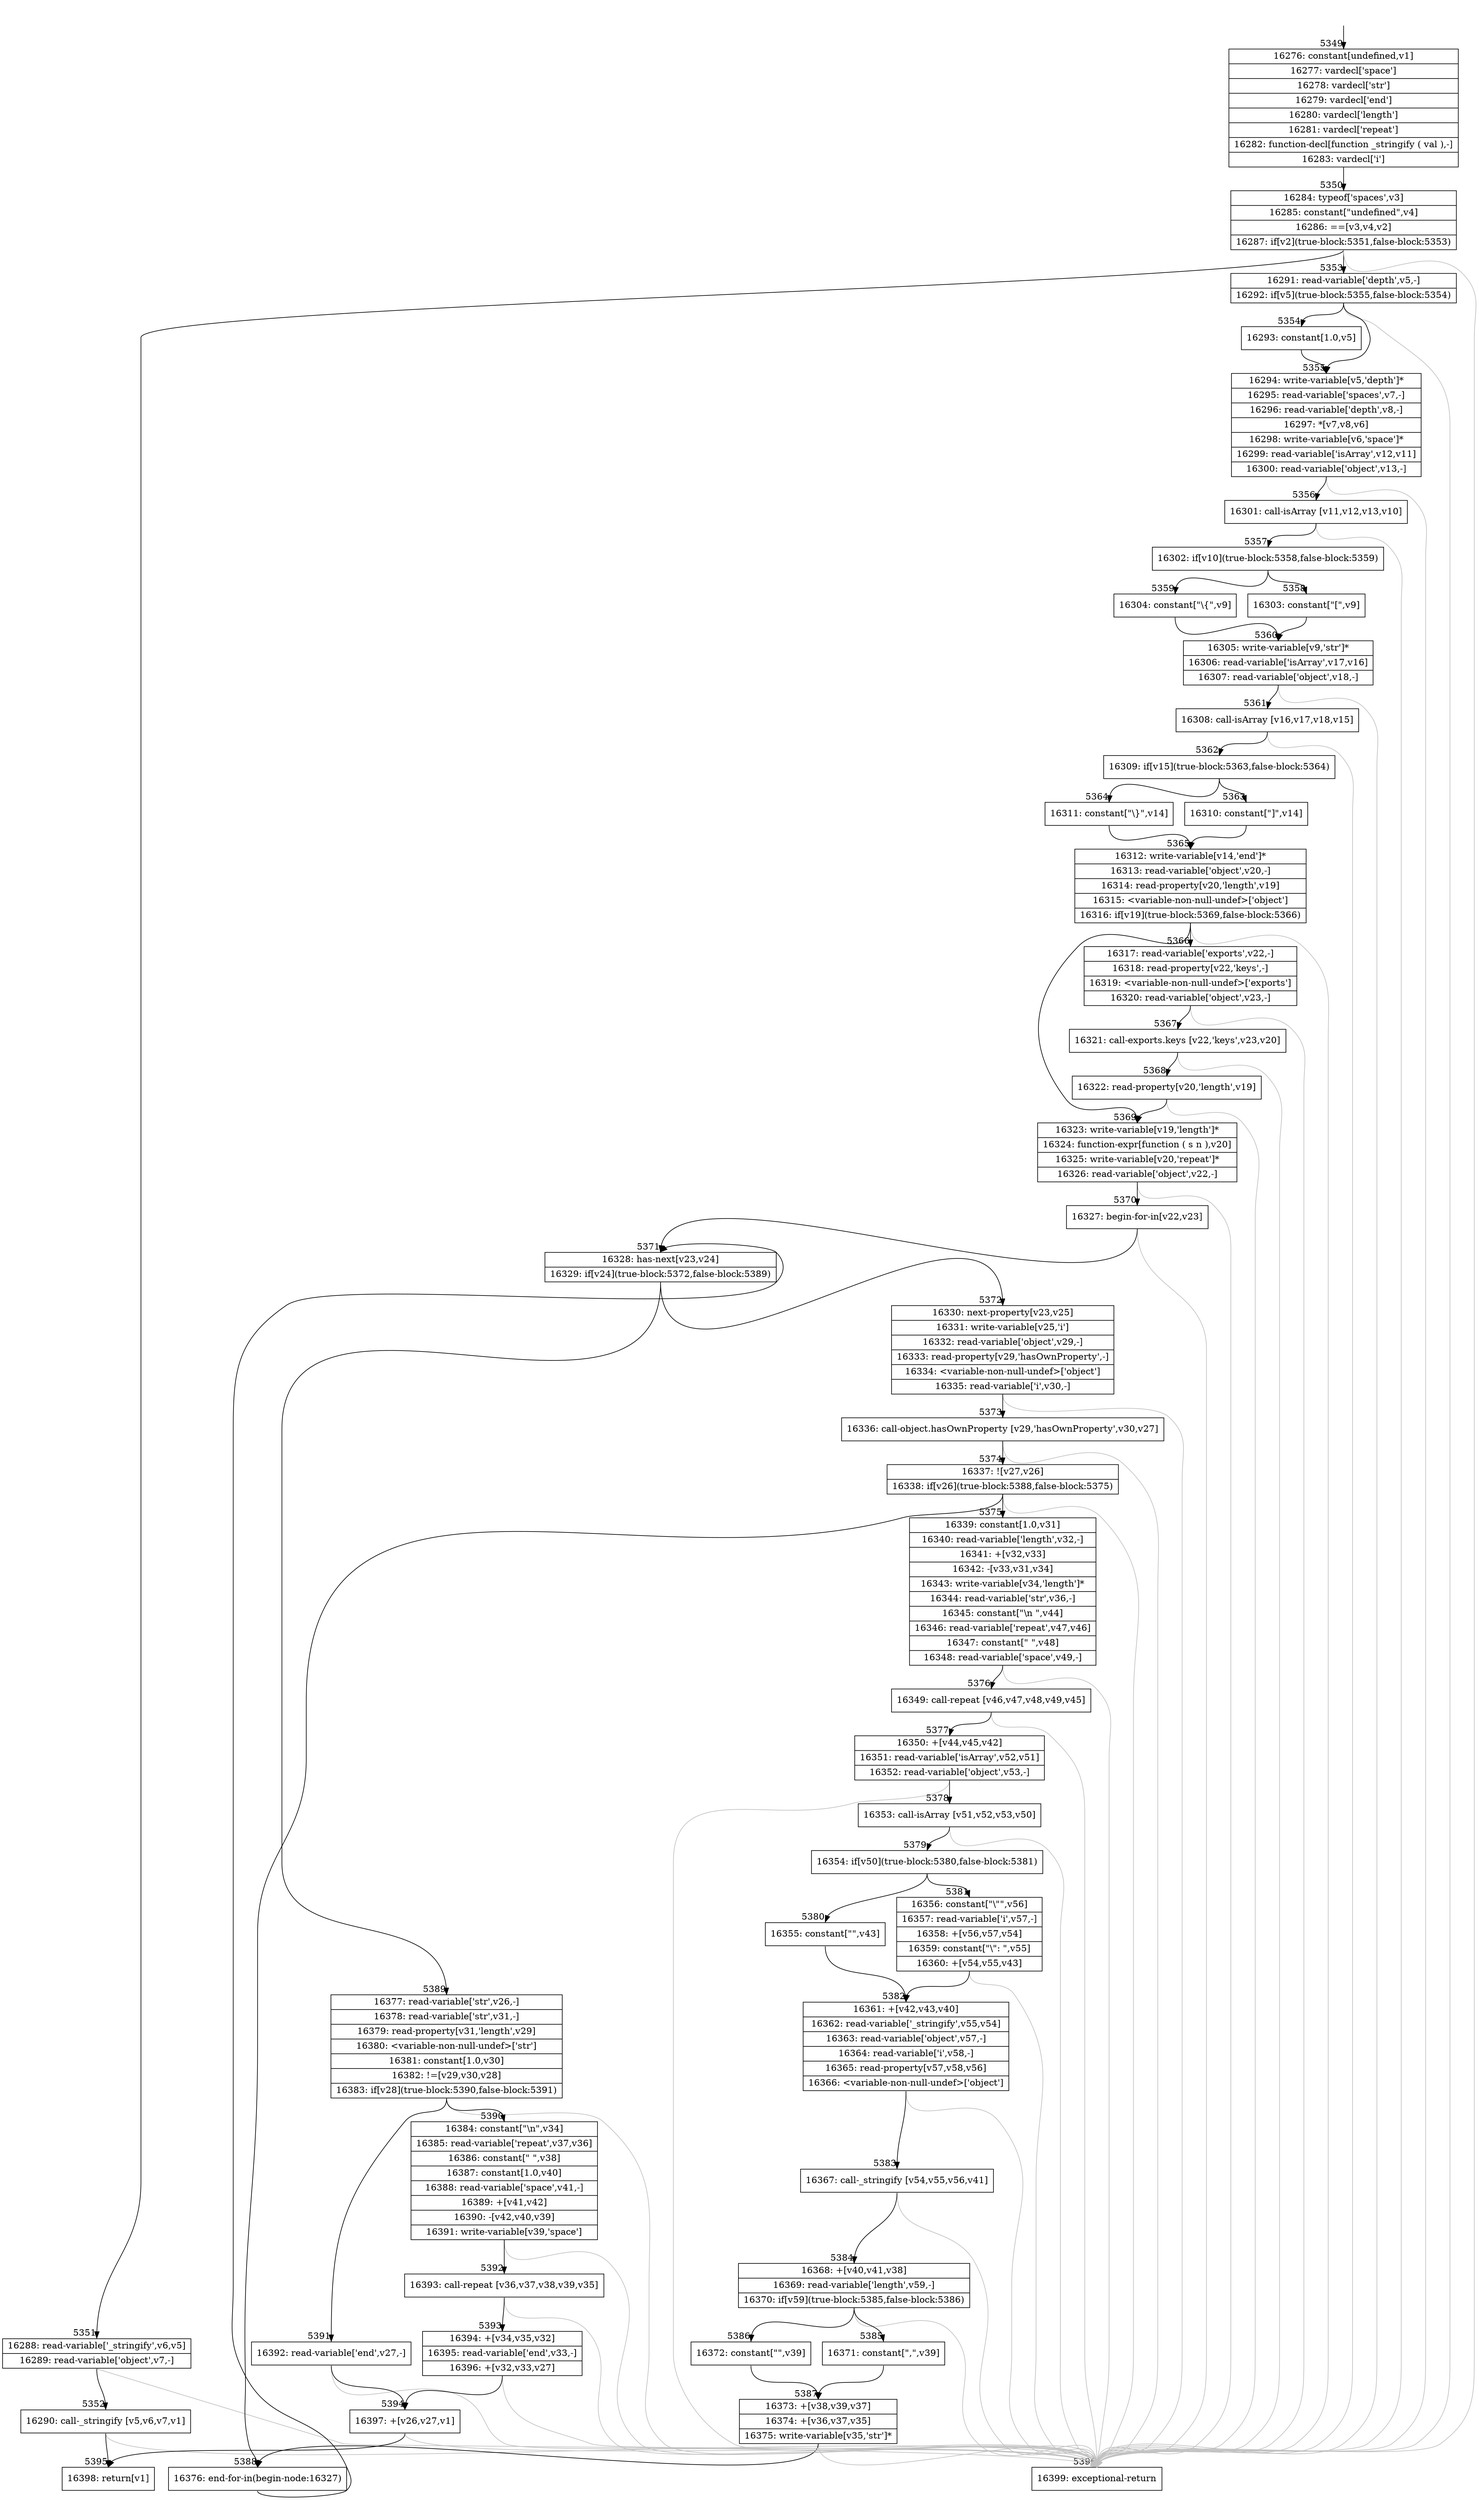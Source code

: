 digraph {
rankdir="TD"
BB_entry462[shape=none,label=""];
BB_entry462 -> BB5349 [tailport=s, headport=n, headlabel="    5349"]
BB5349 [shape=record label="{16276: constant[undefined,v1]|16277: vardecl['space']|16278: vardecl['str']|16279: vardecl['end']|16280: vardecl['length']|16281: vardecl['repeat']|16282: function-decl[function _stringify ( val ),-]|16283: vardecl['i']}" ] 
BB5349 -> BB5350 [tailport=s, headport=n, headlabel="      5350"]
BB5350 [shape=record label="{16284: typeof['spaces',v3]|16285: constant[\"undefined\",v4]|16286: ==[v3,v4,v2]|16287: if[v2](true-block:5351,false-block:5353)}" ] 
BB5350 -> BB5351 [tailport=s, headport=n, headlabel="      5351"]
BB5350 -> BB5353 [tailport=s, headport=n, headlabel="      5353"]
BB5350 -> BB5396 [tailport=s, headport=n, color=gray, headlabel="      5396"]
BB5351 [shape=record label="{16288: read-variable['_stringify',v6,v5]|16289: read-variable['object',v7,-]}" ] 
BB5351 -> BB5352 [tailport=s, headport=n, headlabel="      5352"]
BB5351 -> BB5396 [tailport=s, headport=n, color=gray]
BB5352 [shape=record label="{16290: call-_stringify [v5,v6,v7,v1]}" ] 
BB5352 -> BB5395 [tailport=s, headport=n, headlabel="      5395"]
BB5352 -> BB5396 [tailport=s, headport=n, color=gray]
BB5353 [shape=record label="{16291: read-variable['depth',v5,-]|16292: if[v5](true-block:5355,false-block:5354)}" ] 
BB5353 -> BB5355 [tailport=s, headport=n, headlabel="      5355"]
BB5353 -> BB5354 [tailport=s, headport=n, headlabel="      5354"]
BB5353 -> BB5396 [tailport=s, headport=n, color=gray]
BB5354 [shape=record label="{16293: constant[1.0,v5]}" ] 
BB5354 -> BB5355 [tailport=s, headport=n]
BB5355 [shape=record label="{16294: write-variable[v5,'depth']*|16295: read-variable['spaces',v7,-]|16296: read-variable['depth',v8,-]|16297: *[v7,v8,v6]|16298: write-variable[v6,'space']*|16299: read-variable['isArray',v12,v11]|16300: read-variable['object',v13,-]}" ] 
BB5355 -> BB5356 [tailport=s, headport=n, headlabel="      5356"]
BB5355 -> BB5396 [tailport=s, headport=n, color=gray]
BB5356 [shape=record label="{16301: call-isArray [v11,v12,v13,v10]}" ] 
BB5356 -> BB5357 [tailport=s, headport=n, headlabel="      5357"]
BB5356 -> BB5396 [tailport=s, headport=n, color=gray]
BB5357 [shape=record label="{16302: if[v10](true-block:5358,false-block:5359)}" ] 
BB5357 -> BB5358 [tailport=s, headport=n, headlabel="      5358"]
BB5357 -> BB5359 [tailport=s, headport=n, headlabel="      5359"]
BB5358 [shape=record label="{16303: constant[\"[\",v9]}" ] 
BB5358 -> BB5360 [tailport=s, headport=n, headlabel="      5360"]
BB5359 [shape=record label="{16304: constant[\"\\\{\",v9]}" ] 
BB5359 -> BB5360 [tailport=s, headport=n]
BB5360 [shape=record label="{16305: write-variable[v9,'str']*|16306: read-variable['isArray',v17,v16]|16307: read-variable['object',v18,-]}" ] 
BB5360 -> BB5361 [tailport=s, headport=n, headlabel="      5361"]
BB5360 -> BB5396 [tailport=s, headport=n, color=gray]
BB5361 [shape=record label="{16308: call-isArray [v16,v17,v18,v15]}" ] 
BB5361 -> BB5362 [tailport=s, headport=n, headlabel="      5362"]
BB5361 -> BB5396 [tailport=s, headport=n, color=gray]
BB5362 [shape=record label="{16309: if[v15](true-block:5363,false-block:5364)}" ] 
BB5362 -> BB5363 [tailport=s, headport=n, headlabel="      5363"]
BB5362 -> BB5364 [tailport=s, headport=n, headlabel="      5364"]
BB5363 [shape=record label="{16310: constant[\"]\",v14]}" ] 
BB5363 -> BB5365 [tailport=s, headport=n, headlabel="      5365"]
BB5364 [shape=record label="{16311: constant[\"\\\}\",v14]}" ] 
BB5364 -> BB5365 [tailport=s, headport=n]
BB5365 [shape=record label="{16312: write-variable[v14,'end']*|16313: read-variable['object',v20,-]|16314: read-property[v20,'length',v19]|16315: \<variable-non-null-undef\>['object']|16316: if[v19](true-block:5369,false-block:5366)}" ] 
BB5365 -> BB5369 [tailport=s, headport=n, headlabel="      5369"]
BB5365 -> BB5366 [tailport=s, headport=n, headlabel="      5366"]
BB5365 -> BB5396 [tailport=s, headport=n, color=gray]
BB5366 [shape=record label="{16317: read-variable['exports',v22,-]|16318: read-property[v22,'keys',-]|16319: \<variable-non-null-undef\>['exports']|16320: read-variable['object',v23,-]}" ] 
BB5366 -> BB5367 [tailport=s, headport=n, headlabel="      5367"]
BB5366 -> BB5396 [tailport=s, headport=n, color=gray]
BB5367 [shape=record label="{16321: call-exports.keys [v22,'keys',v23,v20]}" ] 
BB5367 -> BB5368 [tailport=s, headport=n, headlabel="      5368"]
BB5367 -> BB5396 [tailport=s, headport=n, color=gray]
BB5368 [shape=record label="{16322: read-property[v20,'length',v19]}" ] 
BB5368 -> BB5369 [tailport=s, headport=n]
BB5368 -> BB5396 [tailport=s, headport=n, color=gray]
BB5369 [shape=record label="{16323: write-variable[v19,'length']*|16324: function-expr[function ( s n ),v20]|16325: write-variable[v20,'repeat']*|16326: read-variable['object',v22,-]}" ] 
BB5369 -> BB5370 [tailport=s, headport=n, headlabel="      5370"]
BB5369 -> BB5396 [tailport=s, headport=n, color=gray]
BB5370 [shape=record label="{16327: begin-for-in[v22,v23]}" ] 
BB5370 -> BB5371 [tailport=s, headport=n, headlabel="      5371"]
BB5370 -> BB5396 [tailport=s, headport=n, color=gray]
BB5371 [shape=record label="{16328: has-next[v23,v24]|16329: if[v24](true-block:5372,false-block:5389)}" ] 
BB5371 -> BB5372 [tailport=s, headport=n, headlabel="      5372"]
BB5371 -> BB5389 [tailport=s, headport=n, headlabel="      5389"]
BB5372 [shape=record label="{16330: next-property[v23,v25]|16331: write-variable[v25,'i']|16332: read-variable['object',v29,-]|16333: read-property[v29,'hasOwnProperty',-]|16334: \<variable-non-null-undef\>['object']|16335: read-variable['i',v30,-]}" ] 
BB5372 -> BB5373 [tailport=s, headport=n, headlabel="      5373"]
BB5372 -> BB5396 [tailport=s, headport=n, color=gray]
BB5373 [shape=record label="{16336: call-object.hasOwnProperty [v29,'hasOwnProperty',v30,v27]}" ] 
BB5373 -> BB5374 [tailport=s, headport=n, headlabel="      5374"]
BB5373 -> BB5396 [tailport=s, headport=n, color=gray]
BB5374 [shape=record label="{16337: ![v27,v26]|16338: if[v26](true-block:5388,false-block:5375)}" ] 
BB5374 -> BB5388 [tailport=s, headport=n, headlabel="      5388"]
BB5374 -> BB5375 [tailport=s, headport=n, headlabel="      5375"]
BB5374 -> BB5396 [tailport=s, headport=n, color=gray]
BB5375 [shape=record label="{16339: constant[1.0,v31]|16340: read-variable['length',v32,-]|16341: +[v32,v33]|16342: -[v33,v31,v34]|16343: write-variable[v34,'length']*|16344: read-variable['str',v36,-]|16345: constant[\"\\n \",v44]|16346: read-variable['repeat',v47,v46]|16347: constant[\" \",v48]|16348: read-variable['space',v49,-]}" ] 
BB5375 -> BB5376 [tailport=s, headport=n, headlabel="      5376"]
BB5375 -> BB5396 [tailport=s, headport=n, color=gray]
BB5376 [shape=record label="{16349: call-repeat [v46,v47,v48,v49,v45]}" ] 
BB5376 -> BB5377 [tailport=s, headport=n, headlabel="      5377"]
BB5376 -> BB5396 [tailport=s, headport=n, color=gray]
BB5377 [shape=record label="{16350: +[v44,v45,v42]|16351: read-variable['isArray',v52,v51]|16352: read-variable['object',v53,-]}" ] 
BB5377 -> BB5378 [tailport=s, headport=n, headlabel="      5378"]
BB5377 -> BB5396 [tailport=s, headport=n, color=gray]
BB5378 [shape=record label="{16353: call-isArray [v51,v52,v53,v50]}" ] 
BB5378 -> BB5379 [tailport=s, headport=n, headlabel="      5379"]
BB5378 -> BB5396 [tailport=s, headport=n, color=gray]
BB5379 [shape=record label="{16354: if[v50](true-block:5380,false-block:5381)}" ] 
BB5379 -> BB5380 [tailport=s, headport=n, headlabel="      5380"]
BB5379 -> BB5381 [tailport=s, headport=n, headlabel="      5381"]
BB5380 [shape=record label="{16355: constant[\"\",v43]}" ] 
BB5380 -> BB5382 [tailport=s, headport=n, headlabel="      5382"]
BB5381 [shape=record label="{16356: constant[\"\\\"\",v56]|16357: read-variable['i',v57,-]|16358: +[v56,v57,v54]|16359: constant[\"\\\": \",v55]|16360: +[v54,v55,v43]}" ] 
BB5381 -> BB5382 [tailport=s, headport=n]
BB5381 -> BB5396 [tailport=s, headport=n, color=gray]
BB5382 [shape=record label="{16361: +[v42,v43,v40]|16362: read-variable['_stringify',v55,v54]|16363: read-variable['object',v57,-]|16364: read-variable['i',v58,-]|16365: read-property[v57,v58,v56]|16366: \<variable-non-null-undef\>['object']}" ] 
BB5382 -> BB5383 [tailport=s, headport=n, headlabel="      5383"]
BB5382 -> BB5396 [tailport=s, headport=n, color=gray]
BB5383 [shape=record label="{16367: call-_stringify [v54,v55,v56,v41]}" ] 
BB5383 -> BB5384 [tailport=s, headport=n, headlabel="      5384"]
BB5383 -> BB5396 [tailport=s, headport=n, color=gray]
BB5384 [shape=record label="{16368: +[v40,v41,v38]|16369: read-variable['length',v59,-]|16370: if[v59](true-block:5385,false-block:5386)}" ] 
BB5384 -> BB5385 [tailport=s, headport=n, headlabel="      5385"]
BB5384 -> BB5386 [tailport=s, headport=n, headlabel="      5386"]
BB5384 -> BB5396 [tailport=s, headport=n, color=gray]
BB5385 [shape=record label="{16371: constant[\",\",v39]}" ] 
BB5385 -> BB5387 [tailport=s, headport=n, headlabel="      5387"]
BB5386 [shape=record label="{16372: constant[\"\",v39]}" ] 
BB5386 -> BB5387 [tailport=s, headport=n]
BB5387 [shape=record label="{16373: +[v38,v39,v37]|16374: +[v36,v37,v35]|16375: write-variable[v35,'str']*}" ] 
BB5387 -> BB5388 [tailport=s, headport=n]
BB5387 -> BB5396 [tailport=s, headport=n, color=gray]
BB5388 [shape=record label="{16376: end-for-in(begin-node:16327)}" ] 
BB5388 -> BB5371 [tailport=s, headport=n]
BB5389 [shape=record label="{16377: read-variable['str',v26,-]|16378: read-variable['str',v31,-]|16379: read-property[v31,'length',v29]|16380: \<variable-non-null-undef\>['str']|16381: constant[1.0,v30]|16382: !=[v29,v30,v28]|16383: if[v28](true-block:5390,false-block:5391)}" ] 
BB5389 -> BB5390 [tailport=s, headport=n, headlabel="      5390"]
BB5389 -> BB5391 [tailport=s, headport=n, headlabel="      5391"]
BB5389 -> BB5396 [tailport=s, headport=n, color=gray]
BB5390 [shape=record label="{16384: constant[\"\\n\",v34]|16385: read-variable['repeat',v37,v36]|16386: constant[\" \",v38]|16387: constant[1.0,v40]|16388: read-variable['space',v41,-]|16389: +[v41,v42]|16390: -[v42,v40,v39]|16391: write-variable[v39,'space']}" ] 
BB5390 -> BB5392 [tailport=s, headport=n, headlabel="      5392"]
BB5390 -> BB5396 [tailport=s, headport=n, color=gray]
BB5391 [shape=record label="{16392: read-variable['end',v27,-]}" ] 
BB5391 -> BB5394 [tailport=s, headport=n, headlabel="      5394"]
BB5391 -> BB5396 [tailport=s, headport=n, color=gray]
BB5392 [shape=record label="{16393: call-repeat [v36,v37,v38,v39,v35]}" ] 
BB5392 -> BB5393 [tailport=s, headport=n, headlabel="      5393"]
BB5392 -> BB5396 [tailport=s, headport=n, color=gray]
BB5393 [shape=record label="{16394: +[v34,v35,v32]|16395: read-variable['end',v33,-]|16396: +[v32,v33,v27]}" ] 
BB5393 -> BB5394 [tailport=s, headport=n]
BB5393 -> BB5396 [tailport=s, headport=n, color=gray]
BB5394 [shape=record label="{16397: +[v26,v27,v1]}" ] 
BB5394 -> BB5395 [tailport=s, headport=n]
BB5394 -> BB5396 [tailport=s, headport=n, color=gray]
BB5395 [shape=record label="{16398: return[v1]}" ] 
BB5396 [shape=record label="{16399: exceptional-return}" ] 
//#$~ 6180
}
